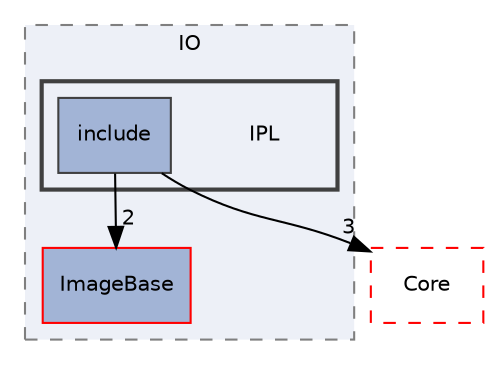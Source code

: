 digraph "IPL"
{
 // LATEX_PDF_SIZE
  edge [fontname="Helvetica",fontsize="10",labelfontname="Helvetica",labelfontsize="10"];
  node [fontname="Helvetica",fontsize="10",shape=record];
  compound=true
  subgraph clusterdir_367545fbb67972528c5e9da3f2610d14 {
    graph [ bgcolor="#edf0f7", pencolor="grey50", style="filled,dashed,", label="IO", fontname="Helvetica", fontsize="10", URL="dir_367545fbb67972528c5e9da3f2610d14.html"]
  dir_020f7385454ba6ea738f2859cea00f45 [shape=box, label="ImageBase", style="filled,", fillcolor="#a2b4d6", color="red", URL="dir_020f7385454ba6ea738f2859cea00f45.html"];
  subgraph clusterdir_254692e511d2921e14f0849134ffadb0 {
    graph [ bgcolor="#edf0f7", pencolor="grey25", style="filled,bold,", label="", fontname="Helvetica", fontsize="10", URL="dir_254692e511d2921e14f0849134ffadb0.html"]
    dir_254692e511d2921e14f0849134ffadb0 [shape=plaintext, label="IPL"];
  dir_ebdec19112c2c7ce61975017aa850c67 [shape=box, label="include", style="filled,", fillcolor="#a2b4d6", color="grey25", URL="dir_ebdec19112c2c7ce61975017aa850c67.html"];
  }
  }
  dir_cac7f9cecb9aa42a0bd05452dddd8a21 [shape=box, label="Core", style="dashed,", fillcolor="#edf0f7", color="red", URL="dir_cac7f9cecb9aa42a0bd05452dddd8a21.html"];
  dir_ebdec19112c2c7ce61975017aa850c67->dir_020f7385454ba6ea738f2859cea00f45 [headlabel="2", labeldistance=1.5 headhref="dir_000120_000046.html"];
  dir_ebdec19112c2c7ce61975017aa850c67->dir_cac7f9cecb9aa42a0bd05452dddd8a21 [headlabel="3", labeldistance=1.5 headhref="dir_000120_000014.html"];
}
